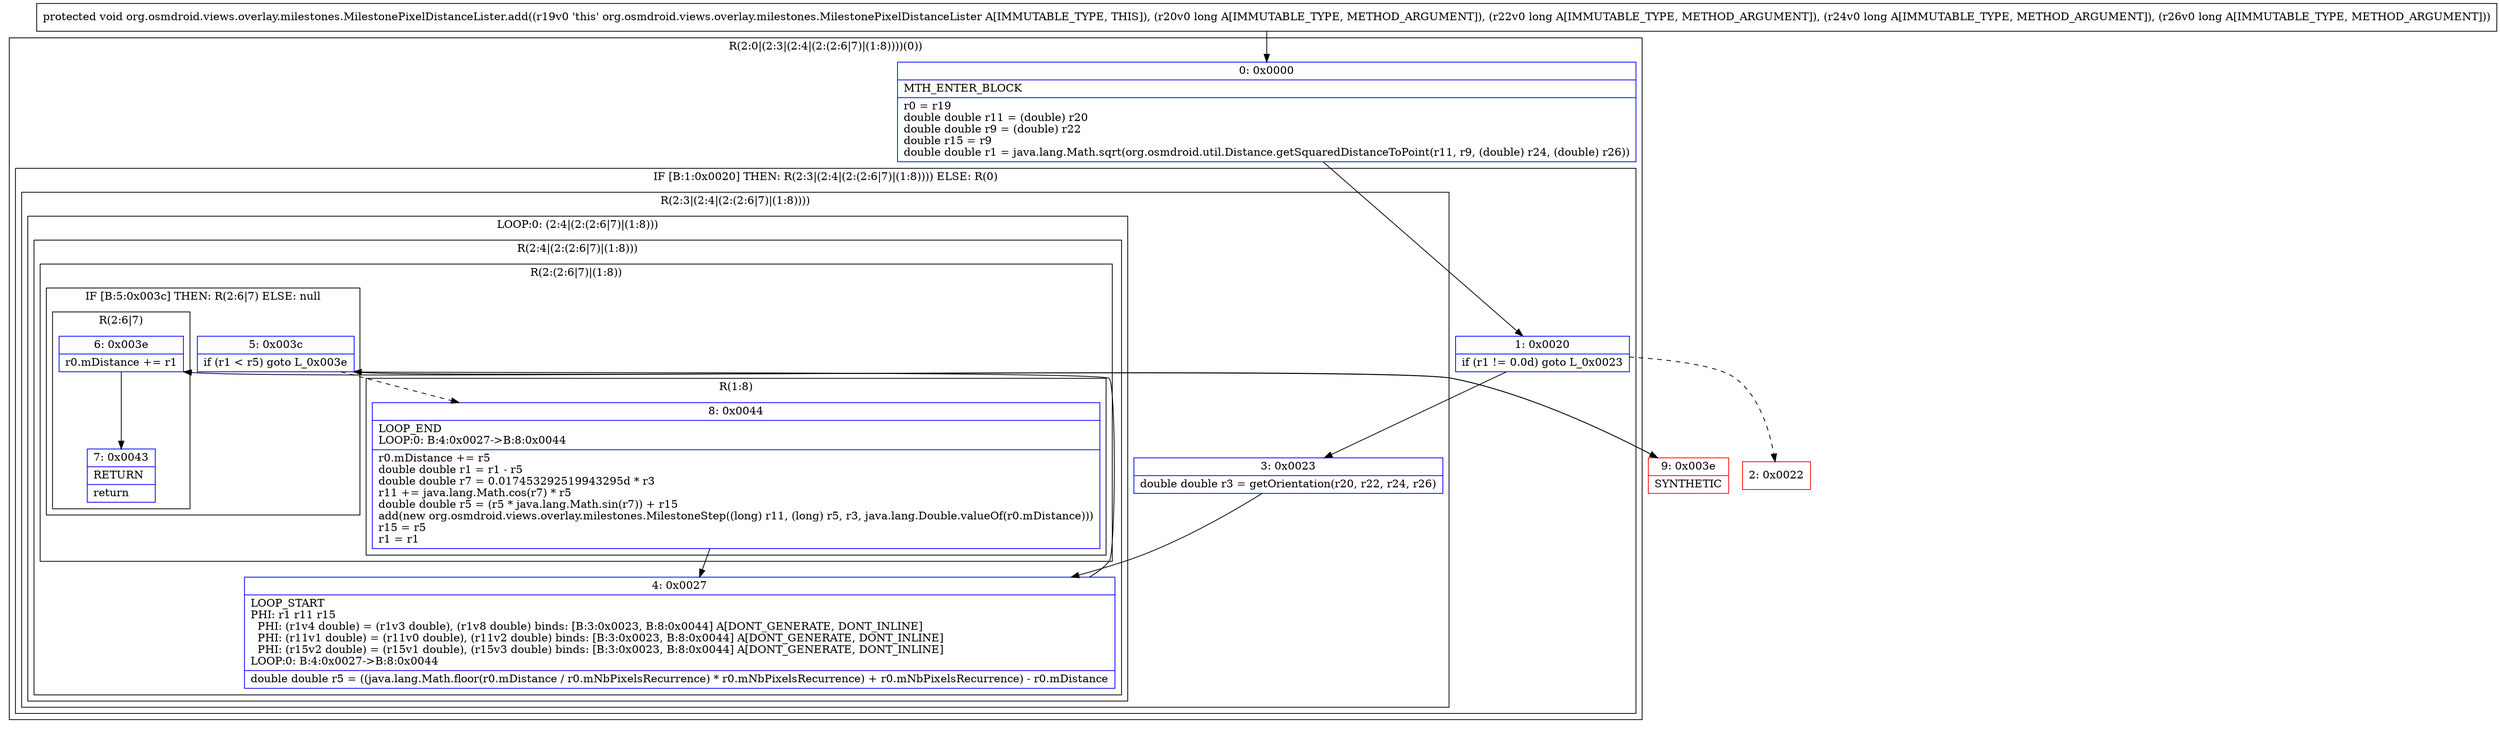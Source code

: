 digraph "CFG fororg.osmdroid.views.overlay.milestones.MilestonePixelDistanceLister.add(JJJJ)V" {
subgraph cluster_Region_772204858 {
label = "R(2:0|(2:3|(2:4|(2:(2:6|7)|(1:8))))(0))";
node [shape=record,color=blue];
Node_0 [shape=record,label="{0\:\ 0x0000|MTH_ENTER_BLOCK\l|r0 = r19\ldouble double r11 = (double) r20\ldouble double r9 = (double) r22\ldouble r15 = r9\ldouble double r1 = java.lang.Math.sqrt(org.osmdroid.util.Distance.getSquaredDistanceToPoint(r11, r9, (double) r24, (double) r26))\l}"];
subgraph cluster_IfRegion_1716463952 {
label = "IF [B:1:0x0020] THEN: R(2:3|(2:4|(2:(2:6|7)|(1:8)))) ELSE: R(0)";
node [shape=record,color=blue];
Node_1 [shape=record,label="{1\:\ 0x0020|if (r1 != 0.0d) goto L_0x0023\l}"];
subgraph cluster_Region_2081817983 {
label = "R(2:3|(2:4|(2:(2:6|7)|(1:8))))";
node [shape=record,color=blue];
Node_3 [shape=record,label="{3\:\ 0x0023|double double r3 = getOrientation(r20, r22, r24, r26)\l}"];
subgraph cluster_LoopRegion_1231322038 {
label = "LOOP:0: (2:4|(2:(2:6|7)|(1:8)))";
node [shape=record,color=blue];
subgraph cluster_Region_1670166020 {
label = "R(2:4|(2:(2:6|7)|(1:8)))";
node [shape=record,color=blue];
Node_4 [shape=record,label="{4\:\ 0x0027|LOOP_START\lPHI: r1 r11 r15 \l  PHI: (r1v4 double) = (r1v3 double), (r1v8 double) binds: [B:3:0x0023, B:8:0x0044] A[DONT_GENERATE, DONT_INLINE]\l  PHI: (r11v1 double) = (r11v0 double), (r11v2 double) binds: [B:3:0x0023, B:8:0x0044] A[DONT_GENERATE, DONT_INLINE]\l  PHI: (r15v2 double) = (r15v1 double), (r15v3 double) binds: [B:3:0x0023, B:8:0x0044] A[DONT_GENERATE, DONT_INLINE]\lLOOP:0: B:4:0x0027\-\>B:8:0x0044\l|double double r5 = ((java.lang.Math.floor(r0.mDistance \/ r0.mNbPixelsRecurrence) * r0.mNbPixelsRecurrence) + r0.mNbPixelsRecurrence) \- r0.mDistance\l}"];
subgraph cluster_Region_85307928 {
label = "R(2:(2:6|7)|(1:8))";
node [shape=record,color=blue];
subgraph cluster_IfRegion_611958484 {
label = "IF [B:5:0x003c] THEN: R(2:6|7) ELSE: null";
node [shape=record,color=blue];
Node_5 [shape=record,label="{5\:\ 0x003c|if (r1 \< r5) goto L_0x003e\l}"];
subgraph cluster_Region_1034935384 {
label = "R(2:6|7)";
node [shape=record,color=blue];
Node_6 [shape=record,label="{6\:\ 0x003e|r0.mDistance += r1\l}"];
Node_7 [shape=record,label="{7\:\ 0x0043|RETURN\l|return\l}"];
}
}
subgraph cluster_Region_155780660 {
label = "R(1:8)";
node [shape=record,color=blue];
Node_8 [shape=record,label="{8\:\ 0x0044|LOOP_END\lLOOP:0: B:4:0x0027\-\>B:8:0x0044\l|r0.mDistance += r5\ldouble double r1 = r1 \- r5\ldouble double r7 = 0.017453292519943295d * r3\lr11 += java.lang.Math.cos(r7) * r5\ldouble double r5 = (r5 * java.lang.Math.sin(r7)) + r15\ladd(new org.osmdroid.views.overlay.milestones.MilestoneStep((long) r11, (long) r5, r3, java.lang.Double.valueOf(r0.mDistance)))\lr15 = r5\lr1 = r1\l}"];
}
}
}
}
}
subgraph cluster_Region_53418024 {
label = "R(0)";
node [shape=record,color=blue];
}
}
}
Node_2 [shape=record,color=red,label="{2\:\ 0x0022}"];
Node_9 [shape=record,color=red,label="{9\:\ 0x003e|SYNTHETIC\l}"];
MethodNode[shape=record,label="{protected void org.osmdroid.views.overlay.milestones.MilestonePixelDistanceLister.add((r19v0 'this' org.osmdroid.views.overlay.milestones.MilestonePixelDistanceLister A[IMMUTABLE_TYPE, THIS]), (r20v0 long A[IMMUTABLE_TYPE, METHOD_ARGUMENT]), (r22v0 long A[IMMUTABLE_TYPE, METHOD_ARGUMENT]), (r24v0 long A[IMMUTABLE_TYPE, METHOD_ARGUMENT]), (r26v0 long A[IMMUTABLE_TYPE, METHOD_ARGUMENT])) }"];
MethodNode -> Node_0;
Node_0 -> Node_1;
Node_1 -> Node_2[style=dashed];
Node_1 -> Node_3;
Node_3 -> Node_4;
Node_4 -> Node_5;
Node_5 -> Node_8[style=dashed];
Node_5 -> Node_9;
Node_6 -> Node_7;
Node_8 -> Node_4;
Node_9 -> Node_6;
}

